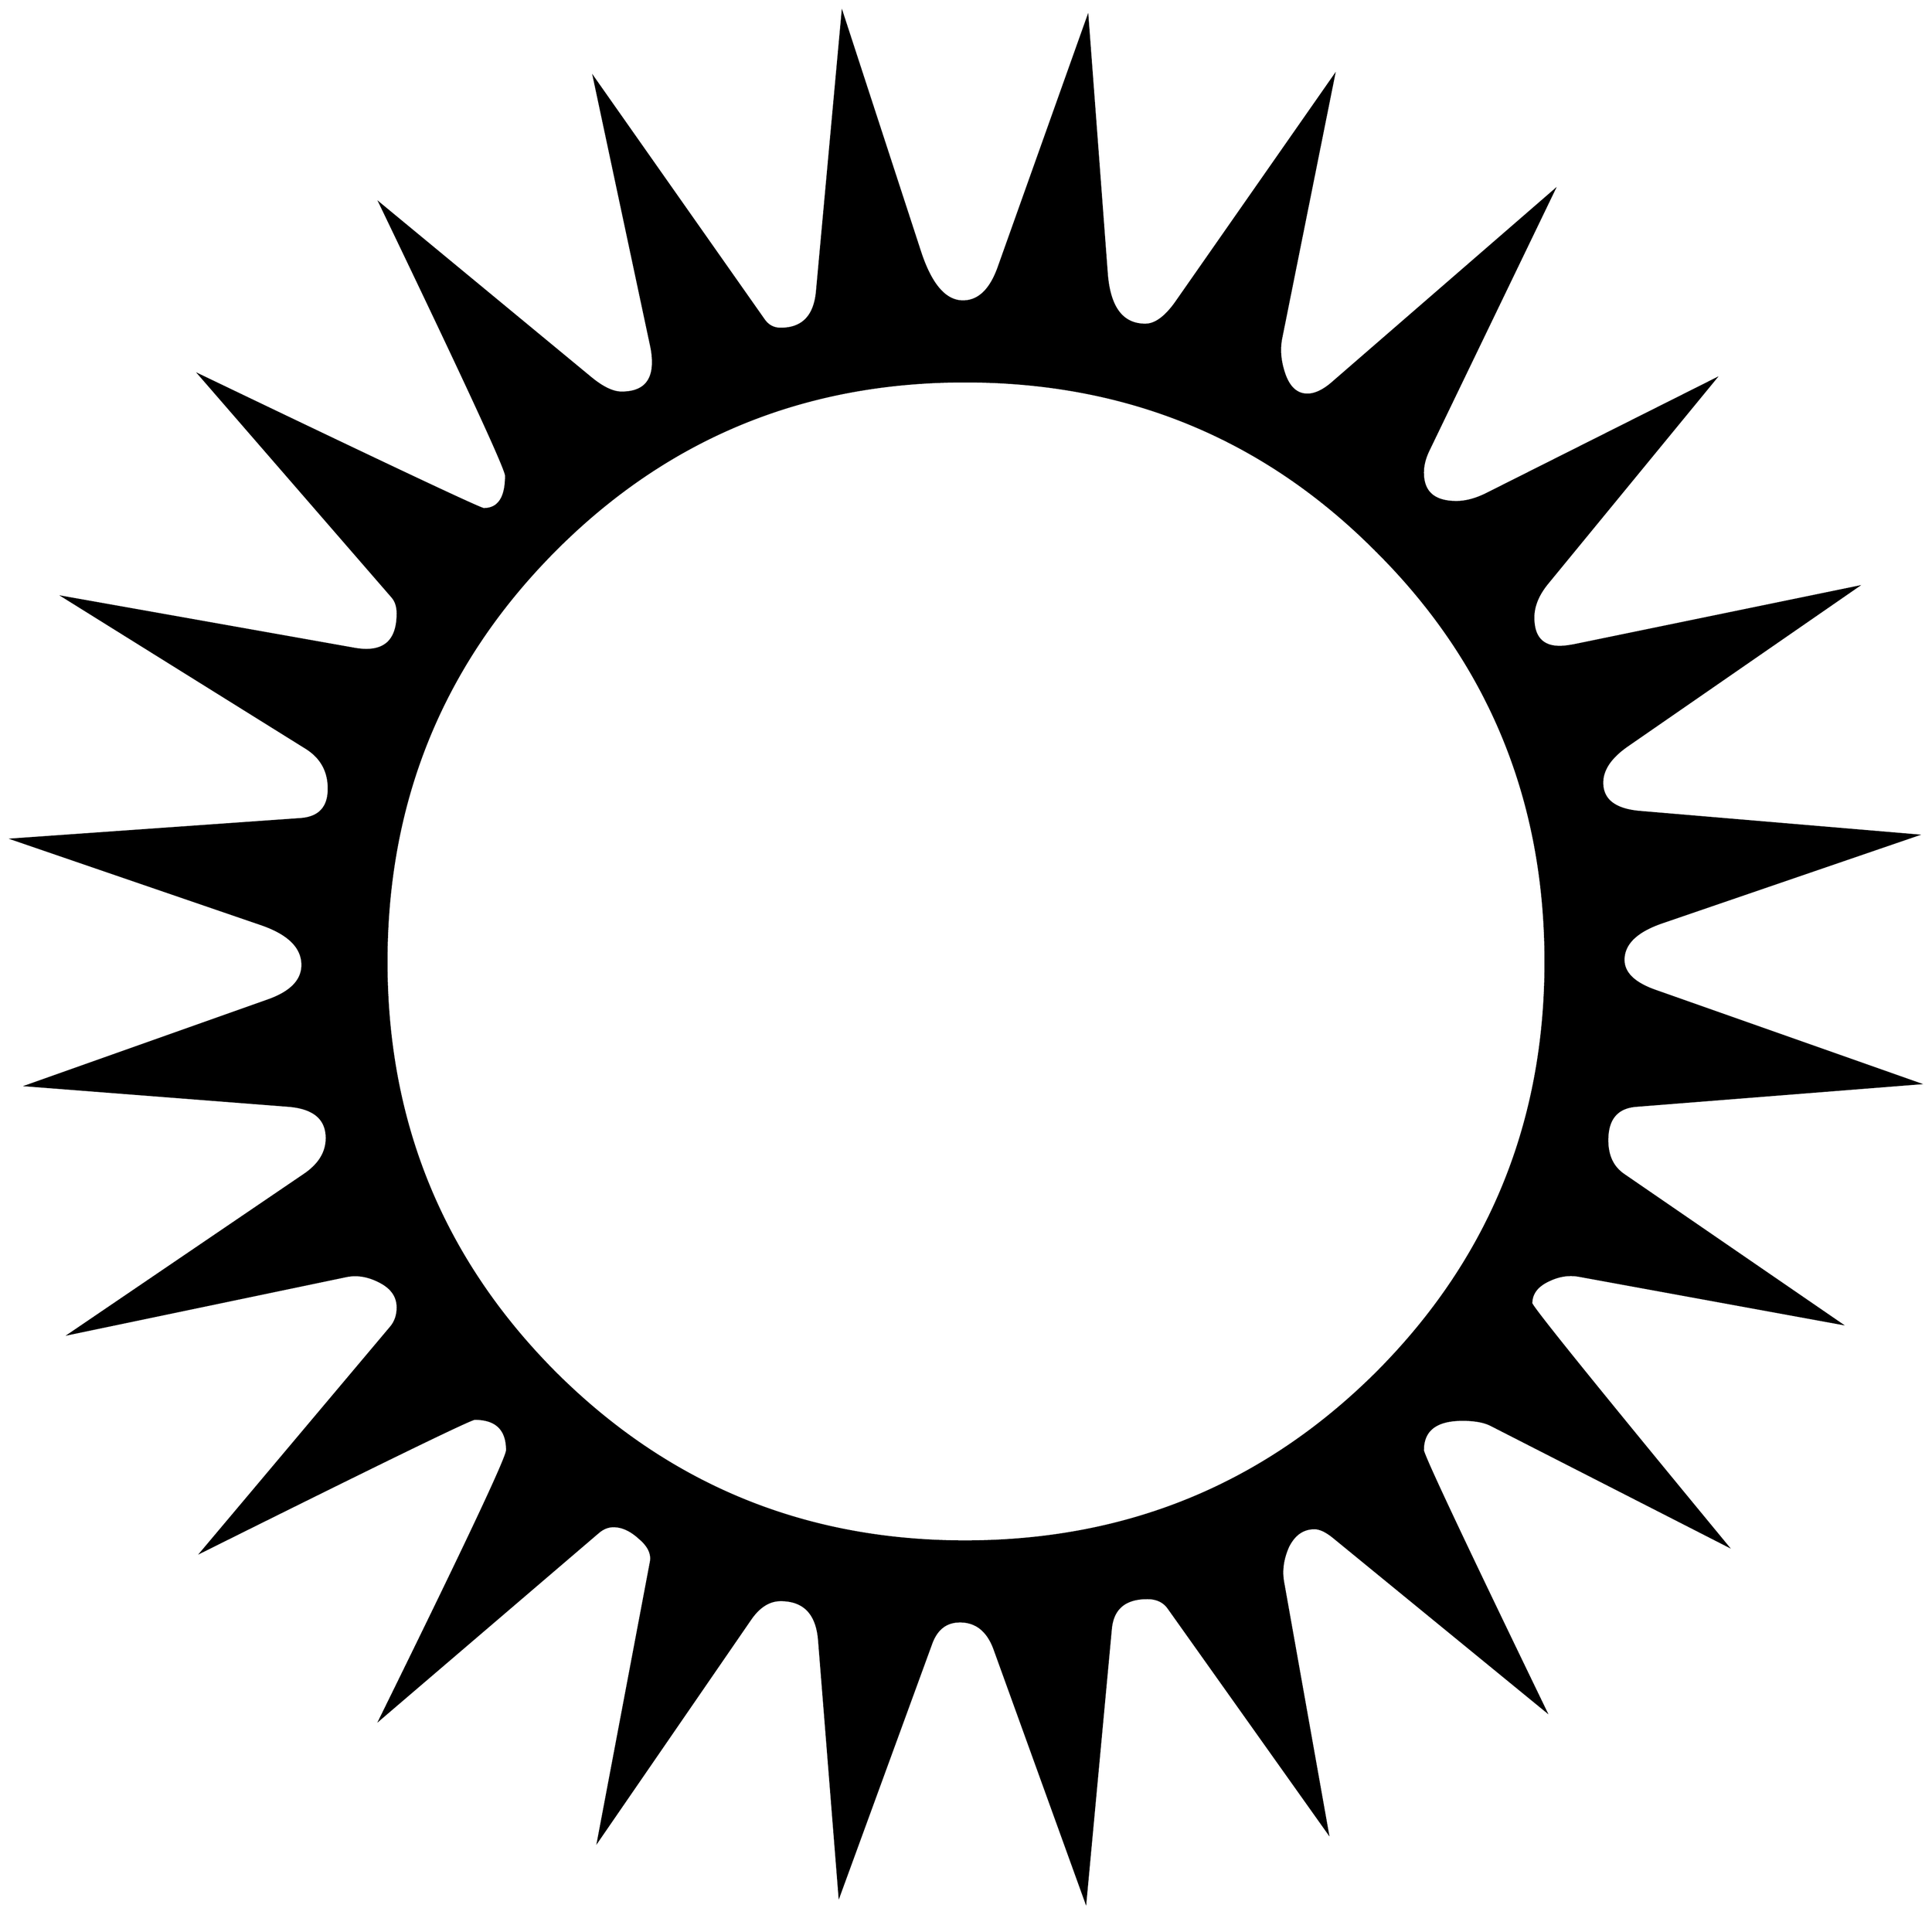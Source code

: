 


\begin{tikzpicture}[y=0.80pt, x=0.80pt, yscale=-1.0, xscale=1.0, inner sep=0pt, outer sep=0pt]
\begin{scope}[shift={(100.0,1730.0)},nonzero rule]
  \path[draw=.,fill=.,line width=1.600pt] (1964.0,-482.0) --
    (1686.0,-460.0) .. controls (1666.667,-458.667) and
    (1657.0,-447.333) .. (1657.0,-426.0) .. controls
    (1657.0,-410.667) and (1662.333,-399.333) .. (1673.0,-392.0) --
    (1887.0,-245.0) -- (1630.0,-292.0) .. controls
    (1620.0,-294.0) and (1610.0,-292.667) .. (1600.0,-288.0) ..
    controls (1588.0,-282.667) and (1582.0,-275.0) ..
    (1582.0,-265.0) .. controls (1582.0,-261.667) and
    (1646.333,-182.0) .. (1775.0,-26.0) -- (1542.0,-145.0) ..
    controls (1535.333,-148.333) and (1526.0,-150.0) ..
    (1514.0,-150.0) .. controls (1488.0,-150.0) and
    (1475.0,-140.0) .. (1475.0,-120.0) .. controls
    (1475.0,-115.333) and (1515.333,-29.667) .. (1596.0,137.0) --
    (1387.0,-34.0) .. controls (1379.667,-40.0) and (1373.333,-43.0)
    .. (1368.0,-43.0) .. controls (1356.667,-43.0) and
    (1348.0,-37.0) .. (1342.0,-25.0) .. controls (1336.667,-13.0)
    and (1335.0,-1.333) .. (1337.0,10.0) -- (1381.0,257.0) --
    (1224.0,36.0) .. controls (1219.333,29.333) and (1212.333,26.0) ..
    (1203.0,26.0) .. controls (1181.0,26.0) and (1169.0,36.0) ..
    (1167.0,56.0) -- (1142.0,325.0) -- (1052.0,76.0) .. controls
    (1045.333,58.0) and (1034.0,49.0) .. (1018.0,49.0) .. controls
    (1004.667,49.0) and (995.333,56.0) .. (990.0,70.0) --
    (899.0,319.0) -- (879.0,68.0) .. controls (877.0,41.333) and
    (864.333,28.0) .. (841.0,28.0) .. controls (829.667,28.0) and
    (819.667,34.333) .. (811.0,47.0) -- (661.0,265.0) --
    (713.0,-10.0) .. controls (714.333,-18.0) and (710.667,-25.667) ..
    (702.0,-33.0) .. controls (693.333,-41.0) and (684.667,-45.0) ..
    (676.0,-45.0) .. controls (670.667,-45.0) and (665.667,-43.0) ..
    (661.0,-39.0) -- (446.0,145.0) .. controls (529.333,-24.333) and
    (571.0,-112.667) .. (571.0,-120.0) .. controls (571.0,-140.667)
    and (560.333,-151.0) .. (539.0,-151.0) .. controls
    (535.0,-151.0) and (445.333,-107.333) .. (270.0,-20.0) --
    (456.0,-241.0) .. controls (460.667,-246.333) and (463.0,-253.0)
    .. (463.0,-261.0) .. controls (463.0,-271.667) and
    (457.333,-280.0) .. (446.0,-286.0) .. controls (434.667,-292.0)
    and (423.667,-294.0) .. (413.0,-292.0) -- (140.0,-235.0) --
    (371.0,-392.0) .. controls (385.667,-402.0) and (393.0,-414.0)
    .. (393.0,-428.0) .. controls (393.0,-447.333) and
    (380.333,-458.0) .. (355.0,-460.0) -- (98.0,-480.0) --
    (335.0,-564.0) .. controls (357.667,-572.0) and (369.0,-583.667)
    .. (369.0,-599.0) .. controls (369.0,-616.333) and
    (355.667,-629.667) .. (329.0,-639.0) -- (84.0,-723.0) --
    (367.0,-743.0) .. controls (385.667,-744.333) and (395.0,-754.333)
    .. (395.0,-773.0) .. controls (395.0,-790.333) and
    (387.667,-803.667) .. (373.0,-813.0) -- (134.0,-962.0) --
    (421.0,-911.0) .. controls (449.0,-906.333) and (463.0,-918.0)
    .. (463.0,-946.0) .. controls (463.0,-952.667) and
    (461.333,-958.0) .. (458.0,-962.0) -- (268.0,-1181.0) ..
    controls (451.333,-1093.0) and (544.667,-1049.0) ..
    (548.0,-1049.0) .. controls (562.667,-1049.0) and
    (570.0,-1060.0) .. (570.0,-1082.0) .. controls
    (570.0,-1088.667) and (528.667,-1178.0) .. (446.0,-1350.0) --
    (653.0,-1179.0) .. controls (665.0,-1169.0) and
    (675.333,-1164.0) .. (684.0,-1164.0) .. controls
    (704.667,-1164.0) and (715.0,-1174.0) .. (715.0,-1194.0) ..
    controls (715.0,-1199.333) and (714.333,-1205.0) ..
    (713.0,-1211.0) -- (657.0,-1474.0) -- (825.0,-1235.0) ..
    controls (829.0,-1229.667) and (834.333,-1227.0) ..
    (841.0,-1227.0) .. controls (863.0,-1227.0) and
    (875.0,-1239.667) .. (877.0,-1265.0) -- (902.0,-1538.0) --
    (979.0,-1302.0) .. controls (989.667,-1270.0) and
    (1003.667,-1254.0) .. (1021.0,-1254.0) .. controls
    (1036.333,-1254.0) and (1048.0,-1265.0) .. (1056.0,-1287.0) --
    (1144.0,-1534.0) -- (1163.0,-1281.0) .. controls
    (1165.667,-1247.667) and (1178.333,-1231.0) .. (1201.0,-1231.0) ..
    controls (1211.0,-1231.0) and (1221.333,-1238.667) ..
    (1232.0,-1254.0) -- (1387.0,-1476.0) -- (1335.0,-1217.0) ..
    controls (1333.0,-1206.333) and (1334.0,-1195.0) ..
    (1338.0,-1183.0) .. controls (1342.667,-1169.0) and
    (1350.333,-1162.0) .. (1361.0,-1162.0) .. controls
    (1368.333,-1162.0) and (1376.333,-1165.667) .. (1385.0,-1173.0) --
    (1604.0,-1363.0) -- (1481.0,-1108.0) .. controls
    (1477.0,-1100.0) and (1475.0,-1092.333) .. (1475.0,-1085.0) ..
    controls (1475.0,-1065.667) and (1486.0,-1056.0) ..
    (1508.0,-1056.0) .. controls (1517.333,-1056.0) and
    (1527.333,-1058.667) .. (1538.0,-1064.0) -- (1763.0,-1177.0) --
    (1598.0,-976.0) .. controls (1588.667,-964.667) and
    (1584.0,-953.333) .. (1584.0,-942.0) .. controls
    (1584.0,-922.667) and (1592.667,-913.0) .. (1610.0,-913.0) ..
    controls (1614.0,-913.0) and (1619.333,-913.667) ..
    (1626.0,-915.0) -- (1903.0,-972.0) -- (1676.0,-815.0) ..
    controls (1660.0,-803.667) and (1652.0,-791.667) ..
    (1652.0,-779.0) .. controls (1652.0,-761.667) and
    (1664.667,-752.0) .. (1690.0,-750.0) -- (1962.0,-727.0) --
    (1711.0,-641.0) .. controls (1685.667,-632.333) and
    (1673.0,-620.0) .. (1673.0,-604.0) .. controls
    (1673.0,-591.333) and (1683.0,-581.333) .. (1703.0,-574.0) --
    (1964.0,-482.0) -- cycle(1596.0,-602.0) .. controls
    (1596.0,-762.0) and (1540.333,-897.333) .. (1429.0,-1008.0) ..
    controls (1318.333,-1119.333) and (1183.0,-1175.0) ..
    (1023.0,-1175.0) .. controls (863.667,-1175.0) and
    (728.667,-1119.333) .. (618.0,-1008.0) .. controls
    (507.333,-896.667) and (452.0,-761.333) .. (452.0,-602.0) ..
    controls (452.0,-443.333) and (507.333,-308.333) .. (618.0,-197.0)
    .. controls (729.333,-85.667) and (864.333,-30.0) ..
    (1023.0,-30.0) .. controls (1182.333,-30.0) and (1317.667,-85.333)
    .. (1429.0,-196.0) .. controls (1540.333,-307.333) and
    (1596.0,-442.667) .. (1596.0,-602.0) -- cycle;
\end{scope}

\end{tikzpicture}

